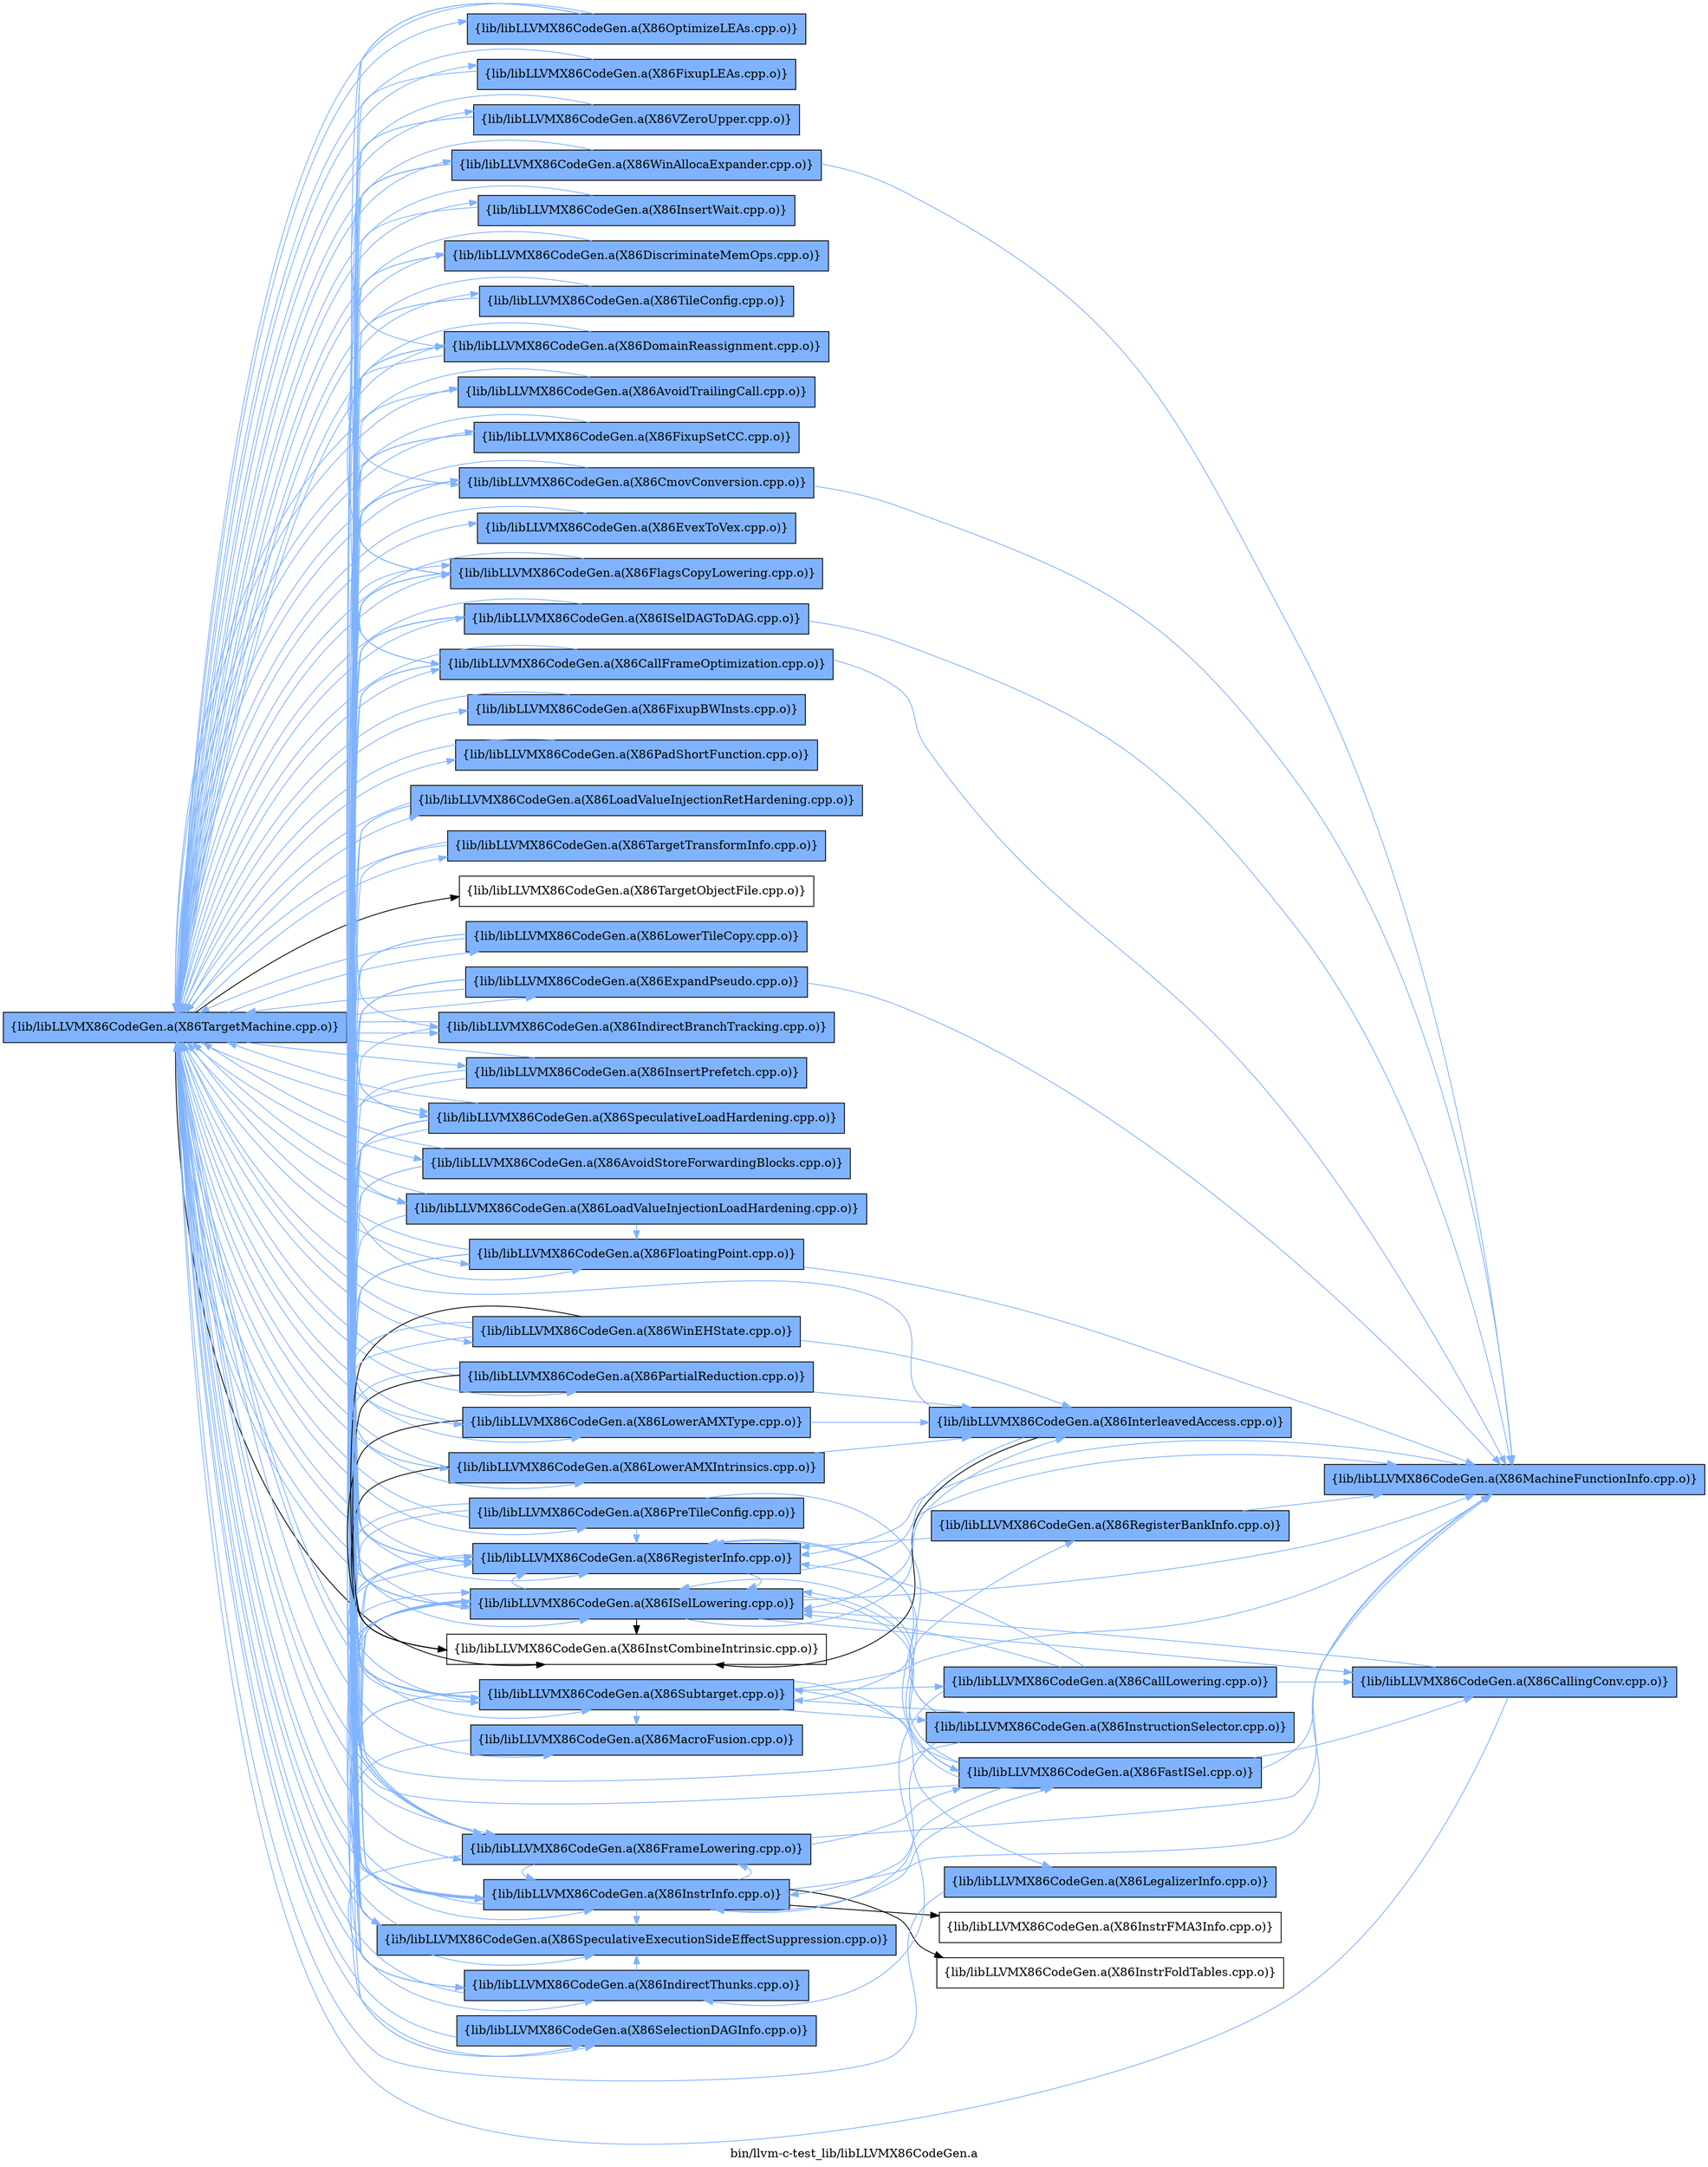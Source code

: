 digraph "bin/llvm-c-test_lib/libLLVMX86CodeGen.a" {
	label="bin/llvm-c-test_lib/libLLVMX86CodeGen.a";
	rankdir=LR;
	{ rank=same; Node0x559ef4e60e88;  }
	{ rank=same; Node0x559ef4e62e68; Node0x559ef4e63098; Node0x559ef4e62918; Node0x559ef4e66f68; Node0x559ef4e668d8; Node0x559ef4e63818; Node0x559ef4e64628; Node0x559ef4e62508; Node0x559ef4e634f8; Node0x559ef4e61bf8; Node0x559ef4e5fe98; Node0x559ef4e60cf8; Node0x559ef4e61388; Node0x559ef4e61ba8; Node0x559ef4e62148; Node0x559ef4e5cba8; Node0x559ef4e623c8; Node0x559ef4e634a8; Node0x559ef4e62d78; Node0x559ef4e639f8; Node0x559ef4e64678; Node0x559ef4e602f8; Node0x559ef4e5fb28; Node0x559ef4e60708; Node0x559ef4e61478; Node0x559ef4e60d98; Node0x559ef4e696c8; Node0x559ef4e68ae8; Node0x559ef4e688b8; Node0x559ef4e65bb8; Node0x559ef4e64f38; Node0x559ef4e64bc8; Node0x559ef4e667e8; Node0x559ef4e66608; Node0x559ef4e6d368; Node0x559ef4e6cb98; Node0x559ef4e6c418; Node0x559ef4e6cd78; Node0x559ef4e6cb48; Node0x559ef4e6be78; Node0x559ef4e6bba8; Node0x559ef4e6ae88; Node0x559ef4e6aca8;  }

	Node0x559ef4e60e88 [shape=record,shape=box,group=1,style=filled,fillcolor="0.600000 0.5 1",label="{lib/libLLVMX86CodeGen.a(X86TargetMachine.cpp.o)}"];
	Node0x559ef4e60e88 -> Node0x559ef4e62e68;
	Node0x559ef4e60e88 -> Node0x559ef4e63098[color="0.600000 0.5 1"];
	Node0x559ef4e60e88 -> Node0x559ef4e62918[color="0.600000 0.5 1"];
	Node0x559ef4e60e88 -> Node0x559ef4e66f68[color="0.600000 0.5 1"];
	Node0x559ef4e60e88 -> Node0x559ef4e668d8[color="0.600000 0.5 1"];
	Node0x559ef4e60e88 -> Node0x559ef4e63818[color="0.600000 0.5 1"];
	Node0x559ef4e60e88 -> Node0x559ef4e64628[color="0.600000 0.5 1"];
	Node0x559ef4e60e88 -> Node0x559ef4e62508[color="0.600000 0.5 1"];
	Node0x559ef4e60e88 -> Node0x559ef4e634f8[color="0.600000 0.5 1"];
	Node0x559ef4e60e88 -> Node0x559ef4e61bf8[color="0.600000 0.5 1"];
	Node0x559ef4e60e88 -> Node0x559ef4e5fe98[color="0.600000 0.5 1"];
	Node0x559ef4e60e88 -> Node0x559ef4e60cf8[color="0.600000 0.5 1"];
	Node0x559ef4e60e88 -> Node0x559ef4e61388[color="0.600000 0.5 1"];
	Node0x559ef4e60e88 -> Node0x559ef4e61ba8[color="0.600000 0.5 1"];
	Node0x559ef4e60e88 -> Node0x559ef4e62148[color="0.600000 0.5 1"];
	Node0x559ef4e60e88 -> Node0x559ef4e5cba8[color="0.600000 0.5 1"];
	Node0x559ef4e60e88 -> Node0x559ef4e623c8[color="0.600000 0.5 1"];
	Node0x559ef4e60e88 -> Node0x559ef4e634a8[color="0.600000 0.5 1"];
	Node0x559ef4e60e88 -> Node0x559ef4e62d78[color="0.600000 0.5 1"];
	Node0x559ef4e60e88 -> Node0x559ef4e639f8[color="0.600000 0.5 1"];
	Node0x559ef4e60e88 -> Node0x559ef4e64678[color="0.600000 0.5 1"];
	Node0x559ef4e60e88 -> Node0x559ef4e602f8[color="0.600000 0.5 1"];
	Node0x559ef4e60e88 -> Node0x559ef4e5fb28[color="0.600000 0.5 1"];
	Node0x559ef4e60e88 -> Node0x559ef4e60708[color="0.600000 0.5 1"];
	Node0x559ef4e60e88 -> Node0x559ef4e61478[color="0.600000 0.5 1"];
	Node0x559ef4e60e88 -> Node0x559ef4e60d98[color="0.600000 0.5 1"];
	Node0x559ef4e60e88 -> Node0x559ef4e696c8[color="0.600000 0.5 1"];
	Node0x559ef4e60e88 -> Node0x559ef4e68ae8[color="0.600000 0.5 1"];
	Node0x559ef4e60e88 -> Node0x559ef4e688b8[color="0.600000 0.5 1"];
	Node0x559ef4e60e88 -> Node0x559ef4e65bb8[color="0.600000 0.5 1"];
	Node0x559ef4e60e88 -> Node0x559ef4e64f38[color="0.600000 0.5 1"];
	Node0x559ef4e60e88 -> Node0x559ef4e64bc8[color="0.600000 0.5 1"];
	Node0x559ef4e60e88 -> Node0x559ef4e667e8[color="0.600000 0.5 1"];
	Node0x559ef4e60e88 -> Node0x559ef4e66608[color="0.600000 0.5 1"];
	Node0x559ef4e60e88 -> Node0x559ef4e6d368[color="0.600000 0.5 1"];
	Node0x559ef4e60e88 -> Node0x559ef4e6cb98[color="0.600000 0.5 1"];
	Node0x559ef4e60e88 -> Node0x559ef4e6c418[color="0.600000 0.5 1"];
	Node0x559ef4e60e88 -> Node0x559ef4e6cd78;
	Node0x559ef4e60e88 -> Node0x559ef4e6cb48[color="0.600000 0.5 1"];
	Node0x559ef4e60e88 -> Node0x559ef4e6be78[color="0.600000 0.5 1"];
	Node0x559ef4e60e88 -> Node0x559ef4e6bba8[color="0.600000 0.5 1"];
	Node0x559ef4e60e88 -> Node0x559ef4e6ae88[color="0.600000 0.5 1"];
	Node0x559ef4e60e88 -> Node0x559ef4e6aca8[color="0.600000 0.5 1"];
	Node0x559ef4e62e68 [shape=record,shape=box,group=0,label="{lib/libLLVMX86CodeGen.a(X86InstCombineIntrinsic.cpp.o)}"];
	Node0x559ef4e63098 [shape=record,shape=box,group=1,style=filled,fillcolor="0.600000 0.5 1",label="{lib/libLLVMX86CodeGen.a(X86SpeculativeExecutionSideEffectSuppression.cpp.o)}"];
	Node0x559ef4e63098 -> Node0x559ef4e60e88[color="0.600000 0.5 1"];
	Node0x559ef4e62918 [shape=record,shape=box,group=1,style=filled,fillcolor="0.600000 0.5 1",label="{lib/libLLVMX86CodeGen.a(X86IndirectThunks.cpp.o)}"];
	Node0x559ef4e62918 -> Node0x559ef4e60e88[color="0.600000 0.5 1"];
	Node0x559ef4e62918 -> Node0x559ef4e63098[color="0.600000 0.5 1"];
	Node0x559ef4e66f68 [shape=record,shape=box,group=1,style=filled,fillcolor="0.600000 0.5 1",label="{lib/libLLVMX86CodeGen.a(X86LoadValueInjectionRetHardening.cpp.o)}"];
	Node0x559ef4e66f68 -> Node0x559ef4e60e88[color="0.600000 0.5 1"];
	Node0x559ef4e66f68 -> Node0x559ef4e63098[color="0.600000 0.5 1"];
	Node0x559ef4e66f68 -> Node0x559ef4e668d8[color="0.600000 0.5 1"];
	Node0x559ef4e668d8 [shape=record,shape=box,group=1,style=filled,fillcolor="0.600000 0.5 1",label="{lib/libLLVMX86CodeGen.a(X86RegisterInfo.cpp.o)}"];
	Node0x559ef4e668d8 -> Node0x559ef4e60e88[color="0.600000 0.5 1"];
	Node0x559ef4e668d8 -> Node0x559ef4e66158[color="0.600000 0.5 1"];
	Node0x559ef4e668d8 -> Node0x559ef4e63818[color="0.600000 0.5 1"];
	Node0x559ef4e668d8 -> Node0x559ef4e62508[color="0.600000 0.5 1"];
	Node0x559ef4e668d8 -> Node0x559ef4e634f8[color="0.600000 0.5 1"];
	Node0x559ef4e63818 [shape=record,shape=box,group=1,style=filled,fillcolor="0.600000 0.5 1",label="{lib/libLLVMX86CodeGen.a(X86ISelLowering.cpp.o)}"];
	Node0x559ef4e63818 -> Node0x559ef4e60e88[color="0.600000 0.5 1"];
	Node0x559ef4e63818 -> Node0x559ef4e62e68;
	Node0x559ef4e63818 -> Node0x559ef4e62918[color="0.600000 0.5 1"];
	Node0x559ef4e63818 -> Node0x559ef4e668d8[color="0.600000 0.5 1"];
	Node0x559ef4e63818 -> Node0x559ef4e66158[color="0.600000 0.5 1"];
	Node0x559ef4e63818 -> Node0x559ef4e63fe8[color="0.600000 0.5 1"];
	Node0x559ef4e63818 -> Node0x559ef4e64628[color="0.600000 0.5 1"];
	Node0x559ef4e63818 -> Node0x559ef4e62508[color="0.600000 0.5 1"];
	Node0x559ef4e63818 -> Node0x559ef4e634f8[color="0.600000 0.5 1"];
	Node0x559ef4e63818 -> Node0x559ef4e6b018[color="0.600000 0.5 1"];
	Node0x559ef4e63818 -> Node0x559ef4e60618[color="0.600000 0.5 1"];
	Node0x559ef4e64628 [shape=record,shape=box,group=1,style=filled,fillcolor="0.600000 0.5 1",label="{lib/libLLVMX86CodeGen.a(X86Subtarget.cpp.o)}"];
	Node0x559ef4e64628 -> Node0x559ef4e60e88[color="0.600000 0.5 1"];
	Node0x559ef4e64628 -> Node0x559ef4e668d8[color="0.600000 0.5 1"];
	Node0x559ef4e64628 -> Node0x559ef4e66158[color="0.600000 0.5 1"];
	Node0x559ef4e64628 -> Node0x559ef4e63818[color="0.600000 0.5 1"];
	Node0x559ef4e64628 -> Node0x559ef4e62508[color="0.600000 0.5 1"];
	Node0x559ef4e64628 -> Node0x559ef4e634f8[color="0.600000 0.5 1"];
	Node0x559ef4e64628 -> Node0x559ef4e61bf8[color="0.600000 0.5 1"];
	Node0x559ef4e64628 -> Node0x559ef4e6b7e8[color="0.600000 0.5 1"];
	Node0x559ef4e64628 -> Node0x559ef4e6a938[color="0.600000 0.5 1"];
	Node0x559ef4e64628 -> Node0x559ef4e6a208[color="0.600000 0.5 1"];
	Node0x559ef4e64628 -> Node0x559ef4e69b28[color="0.600000 0.5 1"];
	Node0x559ef4e64628 -> Node0x559ef4e5fe98[color="0.600000 0.5 1"];
	Node0x559ef4e62508 [shape=record,shape=box,group=1,style=filled,fillcolor="0.600000 0.5 1",label="{lib/libLLVMX86CodeGen.a(X86InstrInfo.cpp.o)}"];
	Node0x559ef4e62508 -> Node0x559ef4e60e88[color="0.600000 0.5 1"];
	Node0x559ef4e62508 -> Node0x559ef4e63098[color="0.600000 0.5 1"];
	Node0x559ef4e62508 -> Node0x559ef4e668d8[color="0.600000 0.5 1"];
	Node0x559ef4e62508 -> Node0x559ef4e66158[color="0.600000 0.5 1"];
	Node0x559ef4e62508 -> Node0x559ef4e63818[color="0.600000 0.5 1"];
	Node0x559ef4e62508 -> Node0x559ef4e63fe8[color="0.600000 0.5 1"];
	Node0x559ef4e62508 -> Node0x559ef4e62d28;
	Node0x559ef4e62508 -> Node0x559ef4e634f8[color="0.600000 0.5 1"];
	Node0x559ef4e62508 -> Node0x559ef4e614c8;
	Node0x559ef4e634f8 [shape=record,shape=box,group=1,style=filled,fillcolor="0.600000 0.5 1",label="{lib/libLLVMX86CodeGen.a(X86FrameLowering.cpp.o)}"];
	Node0x559ef4e634f8 -> Node0x559ef4e62918[color="0.600000 0.5 1"];
	Node0x559ef4e634f8 -> Node0x559ef4e668d8[color="0.600000 0.5 1"];
	Node0x559ef4e634f8 -> Node0x559ef4e66158[color="0.600000 0.5 1"];
	Node0x559ef4e634f8 -> Node0x559ef4e63818[color="0.600000 0.5 1"];
	Node0x559ef4e634f8 -> Node0x559ef4e63fe8[color="0.600000 0.5 1"];
	Node0x559ef4e634f8 -> Node0x559ef4e62508[color="0.600000 0.5 1"];
	Node0x559ef4e61bf8 [shape=record,shape=box,group=1,style=filled,fillcolor="0.600000 0.5 1",label="{lib/libLLVMX86CodeGen.a(X86SelectionDAGInfo.cpp.o)}"];
	Node0x559ef4e61bf8 -> Node0x559ef4e60e88[color="0.600000 0.5 1"];
	Node0x559ef4e61bf8 -> Node0x559ef4e63818[color="0.600000 0.5 1"];
	Node0x559ef4e5fe98 [shape=record,shape=box,group=1,style=filled,fillcolor="0.600000 0.5 1",label="{lib/libLLVMX86CodeGen.a(X86MacroFusion.cpp.o)}"];
	Node0x559ef4e5fe98 -> Node0x559ef4e62508[color="0.600000 0.5 1"];
	Node0x559ef4e60cf8 [shape=record,shape=box,group=1,style=filled,fillcolor="0.600000 0.5 1",label="{lib/libLLVMX86CodeGen.a(X86AvoidTrailingCall.cpp.o)}"];
	Node0x559ef4e60cf8 -> Node0x559ef4e60e88[color="0.600000 0.5 1"];
	Node0x559ef4e60cf8 -> Node0x559ef4e63098[color="0.600000 0.5 1"];
	Node0x559ef4e61388 [shape=record,shape=box,group=1,style=filled,fillcolor="0.600000 0.5 1",label="{lib/libLLVMX86CodeGen.a(X86ExpandPseudo.cpp.o)}"];
	Node0x559ef4e61388 -> Node0x559ef4e60e88[color="0.600000 0.5 1"];
	Node0x559ef4e61388 -> Node0x559ef4e62918[color="0.600000 0.5 1"];
	Node0x559ef4e61388 -> Node0x559ef4e668d8[color="0.600000 0.5 1"];
	Node0x559ef4e61388 -> Node0x559ef4e66158[color="0.600000 0.5 1"];
	Node0x559ef4e61388 -> Node0x559ef4e62508[color="0.600000 0.5 1"];
	Node0x559ef4e61388 -> Node0x559ef4e634f8[color="0.600000 0.5 1"];
	Node0x559ef4e61ba8 [shape=record,shape=box,group=1,style=filled,fillcolor="0.600000 0.5 1",label="{lib/libLLVMX86CodeGen.a(X86LowerTileCopy.cpp.o)}"];
	Node0x559ef4e61ba8 -> Node0x559ef4e60e88[color="0.600000 0.5 1"];
	Node0x559ef4e61ba8 -> Node0x559ef4e63098[color="0.600000 0.5 1"];
	Node0x559ef4e61ba8 -> Node0x559ef4e668d8[color="0.600000 0.5 1"];
	Node0x559ef4e62148 [shape=record,shape=box,group=1,style=filled,fillcolor="0.600000 0.5 1",label="{lib/libLLVMX86CodeGen.a(X86FloatingPoint.cpp.o)}"];
	Node0x559ef4e62148 -> Node0x559ef4e60e88[color="0.600000 0.5 1"];
	Node0x559ef4e62148 -> Node0x559ef4e668d8[color="0.600000 0.5 1"];
	Node0x559ef4e62148 -> Node0x559ef4e66158[color="0.600000 0.5 1"];
	Node0x559ef4e62148 -> Node0x559ef4e64628[color="0.600000 0.5 1"];
	Node0x559ef4e62148 -> Node0x559ef4e634f8[color="0.600000 0.5 1"];
	Node0x559ef4e5cba8 [shape=record,shape=box,group=1,style=filled,fillcolor="0.600000 0.5 1",label="{lib/libLLVMX86CodeGen.a(X86LoadValueInjectionLoadHardening.cpp.o)}"];
	Node0x559ef4e5cba8 -> Node0x559ef4e60e88[color="0.600000 0.5 1"];
	Node0x559ef4e5cba8 -> Node0x559ef4e63098[color="0.600000 0.5 1"];
	Node0x559ef4e5cba8 -> Node0x559ef4e62148[color="0.600000 0.5 1"];
	Node0x559ef4e623c8 [shape=record,shape=box,group=1,style=filled,fillcolor="0.600000 0.5 1",label="{lib/libLLVMX86CodeGen.a(X86TileConfig.cpp.o)}"];
	Node0x559ef4e623c8 -> Node0x559ef4e60e88[color="0.600000 0.5 1"];
	Node0x559ef4e623c8 -> Node0x559ef4e62508[color="0.600000 0.5 1"];
	Node0x559ef4e623c8 -> Node0x559ef4e634f8[color="0.600000 0.5 1"];
	Node0x559ef4e634a8 [shape=record,shape=box,group=1,style=filled,fillcolor="0.600000 0.5 1",label="{lib/libLLVMX86CodeGen.a(X86SpeculativeLoadHardening.cpp.o)}"];
	Node0x559ef4e634a8 -> Node0x559ef4e60e88[color="0.600000 0.5 1"];
	Node0x559ef4e634a8 -> Node0x559ef4e63098[color="0.600000 0.5 1"];
	Node0x559ef4e634a8 -> Node0x559ef4e62918[color="0.600000 0.5 1"];
	Node0x559ef4e634a8 -> Node0x559ef4e668d8[color="0.600000 0.5 1"];
	Node0x559ef4e634a8 -> Node0x559ef4e63818[color="0.600000 0.5 1"];
	Node0x559ef4e634a8 -> Node0x559ef4e64628[color="0.600000 0.5 1"];
	Node0x559ef4e634a8 -> Node0x559ef4e62508[color="0.600000 0.5 1"];
	Node0x559ef4e634a8 -> Node0x559ef4e634f8[color="0.600000 0.5 1"];
	Node0x559ef4e634a8 -> Node0x559ef4e62148[color="0.600000 0.5 1"];
	Node0x559ef4e62d78 [shape=record,shape=box,group=1,style=filled,fillcolor="0.600000 0.5 1",label="{lib/libLLVMX86CodeGen.a(X86FlagsCopyLowering.cpp.o)}"];
	Node0x559ef4e62d78 -> Node0x559ef4e60e88[color="0.600000 0.5 1"];
	Node0x559ef4e62d78 -> Node0x559ef4e63098[color="0.600000 0.5 1"];
	Node0x559ef4e62d78 -> Node0x559ef4e668d8[color="0.600000 0.5 1"];
	Node0x559ef4e62d78 -> Node0x559ef4e63818[color="0.600000 0.5 1"];
	Node0x559ef4e62d78 -> Node0x559ef4e62508[color="0.600000 0.5 1"];
	Node0x559ef4e62d78 -> Node0x559ef4e634a8[color="0.600000 0.5 1"];
	Node0x559ef4e639f8 [shape=record,shape=box,group=1,style=filled,fillcolor="0.600000 0.5 1",label="{lib/libLLVMX86CodeGen.a(X86FixupSetCC.cpp.o)}"];
	Node0x559ef4e639f8 -> Node0x559ef4e60e88[color="0.600000 0.5 1"];
	Node0x559ef4e639f8 -> Node0x559ef4e63098[color="0.600000 0.5 1"];
	Node0x559ef4e639f8 -> Node0x559ef4e668d8[color="0.600000 0.5 1"];
	Node0x559ef4e639f8 -> Node0x559ef4e634a8[color="0.600000 0.5 1"];
	Node0x559ef4e64678 [shape=record,shape=box,group=1,style=filled,fillcolor="0.600000 0.5 1",label="{lib/libLLVMX86CodeGen.a(X86OptimizeLEAs.cpp.o)}"];
	Node0x559ef4e64678 -> Node0x559ef4e60e88[color="0.600000 0.5 1"];
	Node0x559ef4e64678 -> Node0x559ef4e63098[color="0.600000 0.5 1"];
	Node0x559ef4e64678 -> Node0x559ef4e62508[color="0.600000 0.5 1"];
	Node0x559ef4e64678 -> Node0x559ef4e62d78[color="0.600000 0.5 1"];
	Node0x559ef4e602f8 [shape=record,shape=box,group=1,style=filled,fillcolor="0.600000 0.5 1",label="{lib/libLLVMX86CodeGen.a(X86CallFrameOptimization.cpp.o)}"];
	Node0x559ef4e602f8 -> Node0x559ef4e60e88[color="0.600000 0.5 1"];
	Node0x559ef4e602f8 -> Node0x559ef4e63098[color="0.600000 0.5 1"];
	Node0x559ef4e602f8 -> Node0x559ef4e668d8[color="0.600000 0.5 1"];
	Node0x559ef4e602f8 -> Node0x559ef4e66158[color="0.600000 0.5 1"];
	Node0x559ef4e602f8 -> Node0x559ef4e63818[color="0.600000 0.5 1"];
	Node0x559ef4e602f8 -> Node0x559ef4e634f8[color="0.600000 0.5 1"];
	Node0x559ef4e602f8 -> Node0x559ef4e62d78[color="0.600000 0.5 1"];
	Node0x559ef4e5fb28 [shape=record,shape=box,group=1,style=filled,fillcolor="0.600000 0.5 1",label="{lib/libLLVMX86CodeGen.a(X86AvoidStoreForwardingBlocks.cpp.o)}"];
	Node0x559ef4e5fb28 -> Node0x559ef4e60e88[color="0.600000 0.5 1"];
	Node0x559ef4e5fb28 -> Node0x559ef4e63098[color="0.600000 0.5 1"];
	Node0x559ef4e5fb28 -> Node0x559ef4e62508[color="0.600000 0.5 1"];
	Node0x559ef4e60708 [shape=record,shape=box,group=1,style=filled,fillcolor="0.600000 0.5 1",label="{lib/libLLVMX86CodeGen.a(X86PreTileConfig.cpp.o)}"];
	Node0x559ef4e60708 -> Node0x559ef4e60e88[color="0.600000 0.5 1"];
	Node0x559ef4e60708 -> Node0x559ef4e63098[color="0.600000 0.5 1"];
	Node0x559ef4e60708 -> Node0x559ef4e668d8[color="0.600000 0.5 1"];
	Node0x559ef4e60708 -> Node0x559ef4e63818[color="0.600000 0.5 1"];
	Node0x559ef4e60708 -> Node0x559ef4e63fe8[color="0.600000 0.5 1"];
	Node0x559ef4e61478 [shape=record,shape=box,group=1,style=filled,fillcolor="0.600000 0.5 1",label="{lib/libLLVMX86CodeGen.a(X86CmovConversion.cpp.o)}"];
	Node0x559ef4e61478 -> Node0x559ef4e60e88[color="0.600000 0.5 1"];
	Node0x559ef4e61478 -> Node0x559ef4e63098[color="0.600000 0.5 1"];
	Node0x559ef4e61478 -> Node0x559ef4e62918[color="0.600000 0.5 1"];
	Node0x559ef4e61478 -> Node0x559ef4e66158[color="0.600000 0.5 1"];
	Node0x559ef4e61478 -> Node0x559ef4e63818[color="0.600000 0.5 1"];
	Node0x559ef4e61478 -> Node0x559ef4e64628[color="0.600000 0.5 1"];
	Node0x559ef4e61478 -> Node0x559ef4e62508[color="0.600000 0.5 1"];
	Node0x559ef4e61478 -> Node0x559ef4e634a8[color="0.600000 0.5 1"];
	Node0x559ef4e60d98 [shape=record,shape=box,group=1,style=filled,fillcolor="0.600000 0.5 1",label="{lib/libLLVMX86CodeGen.a(X86ISelDAGToDAG.cpp.o)}"];
	Node0x559ef4e60d98 -> Node0x559ef4e60e88[color="0.600000 0.5 1"];
	Node0x559ef4e60d98 -> Node0x559ef4e63098[color="0.600000 0.5 1"];
	Node0x559ef4e60d98 -> Node0x559ef4e668d8[color="0.600000 0.5 1"];
	Node0x559ef4e60d98 -> Node0x559ef4e66158[color="0.600000 0.5 1"];
	Node0x559ef4e60d98 -> Node0x559ef4e63818[color="0.600000 0.5 1"];
	Node0x559ef4e60d98 -> Node0x559ef4e64628[color="0.600000 0.5 1"];
	Node0x559ef4e60d98 -> Node0x559ef4e62508[color="0.600000 0.5 1"];
	Node0x559ef4e60d98 -> Node0x559ef4e696c8[color="0.600000 0.5 1"];
	Node0x559ef4e696c8 [shape=record,shape=box,group=1,style=filled,fillcolor="0.600000 0.5 1",label="{lib/libLLVMX86CodeGen.a(X86IndirectBranchTracking.cpp.o)}"];
	Node0x559ef4e696c8 -> Node0x559ef4e60e88[color="0.600000 0.5 1"];
	Node0x559ef4e696c8 -> Node0x559ef4e63098[color="0.600000 0.5 1"];
	Node0x559ef4e68ae8 [shape=record,shape=box,group=1,style=filled,fillcolor="0.600000 0.5 1",label="{lib/libLLVMX86CodeGen.a(X86EvexToVex.cpp.o)}"];
	Node0x559ef4e68ae8 -> Node0x559ef4e60e88[color="0.600000 0.5 1"];
	Node0x559ef4e688b8 [shape=record,shape=box,group=1,style=filled,fillcolor="0.600000 0.5 1",label="{lib/libLLVMX86CodeGen.a(X86DiscriminateMemOps.cpp.o)}"];
	Node0x559ef4e688b8 -> Node0x559ef4e60e88[color="0.600000 0.5 1"];
	Node0x559ef4e688b8 -> Node0x559ef4e63098[color="0.600000 0.5 1"];
	Node0x559ef4e688b8 -> Node0x559ef4e602f8[color="0.600000 0.5 1"];
	Node0x559ef4e65bb8 [shape=record,shape=box,group=1,style=filled,fillcolor="0.600000 0.5 1",label="{lib/libLLVMX86CodeGen.a(X86InsertPrefetch.cpp.o)}"];
	Node0x559ef4e65bb8 -> Node0x559ef4e60e88[color="0.600000 0.5 1"];
	Node0x559ef4e65bb8 -> Node0x559ef4e63098[color="0.600000 0.5 1"];
	Node0x559ef4e65bb8 -> Node0x559ef4e5cba8[color="0.600000 0.5 1"];
	Node0x559ef4e64f38 [shape=record,shape=box,group=1,style=filled,fillcolor="0.600000 0.5 1",label="{lib/libLLVMX86CodeGen.a(X86FixupBWInsts.cpp.o)}"];
	Node0x559ef4e64f38 -> Node0x559ef4e60e88[color="0.600000 0.5 1"];
	Node0x559ef4e64bc8 [shape=record,shape=box,group=1,style=filled,fillcolor="0.600000 0.5 1",label="{lib/libLLVMX86CodeGen.a(X86PadShortFunction.cpp.o)}"];
	Node0x559ef4e64bc8 -> Node0x559ef4e60e88[color="0.600000 0.5 1"];
	Node0x559ef4e667e8 [shape=record,shape=box,group=1,style=filled,fillcolor="0.600000 0.5 1",label="{lib/libLLVMX86CodeGen.a(X86FixupLEAs.cpp.o)}"];
	Node0x559ef4e667e8 -> Node0x559ef4e60e88[color="0.600000 0.5 1"];
	Node0x559ef4e667e8 -> Node0x559ef4e62508[color="0.600000 0.5 1"];
	Node0x559ef4e66608 [shape=record,shape=box,group=1,style=filled,fillcolor="0.600000 0.5 1",label="{lib/libLLVMX86CodeGen.a(X86LowerAMXIntrinsics.cpp.o)}"];
	Node0x559ef4e66608 -> Node0x559ef4e60e88[color="0.600000 0.5 1"];
	Node0x559ef4e66608 -> Node0x559ef4e62e68;
	Node0x559ef4e66608 -> Node0x559ef4e60618[color="0.600000 0.5 1"];
	Node0x559ef4e6d368 [shape=record,shape=box,group=1,style=filled,fillcolor="0.600000 0.5 1",label="{lib/libLLVMX86CodeGen.a(X86LowerAMXType.cpp.o)}"];
	Node0x559ef4e6d368 -> Node0x559ef4e60e88[color="0.600000 0.5 1"];
	Node0x559ef4e6d368 -> Node0x559ef4e62e68;
	Node0x559ef4e6d368 -> Node0x559ef4e60618[color="0.600000 0.5 1"];
	Node0x559ef4e6cb98 [shape=record,shape=box,group=1,style=filled,fillcolor="0.600000 0.5 1",label="{lib/libLLVMX86CodeGen.a(X86DomainReassignment.cpp.o)}"];
	Node0x559ef4e6cb98 -> Node0x559ef4e60e88[color="0.600000 0.5 1"];
	Node0x559ef4e6cb98 -> Node0x559ef4e63098[color="0.600000 0.5 1"];
	Node0x559ef4e6cb98 -> Node0x559ef4e668d8[color="0.600000 0.5 1"];
	Node0x559ef4e6cb98 -> Node0x559ef4e62d78[color="0.600000 0.5 1"];
	Node0x559ef4e6cb98 -> Node0x559ef4e602f8[color="0.600000 0.5 1"];
	Node0x559ef4e6cb98 -> Node0x559ef4e61478[color="0.600000 0.5 1"];
	Node0x559ef4e6c418 [shape=record,shape=box,group=1,style=filled,fillcolor="0.600000 0.5 1",label="{lib/libLLVMX86CodeGen.a(X86PartialReduction.cpp.o)}"];
	Node0x559ef4e6c418 -> Node0x559ef4e60e88[color="0.600000 0.5 1"];
	Node0x559ef4e6c418 -> Node0x559ef4e62e68;
	Node0x559ef4e6c418 -> Node0x559ef4e60618[color="0.600000 0.5 1"];
	Node0x559ef4e6c418 -> Node0x559ef4e66608[color="0.600000 0.5 1"];
	Node0x559ef4e6cd78 [shape=record,shape=box,group=0,label="{lib/libLLVMX86CodeGen.a(X86TargetObjectFile.cpp.o)}"];
	Node0x559ef4e6cb48 [shape=record,shape=box,group=1,style=filled,fillcolor="0.600000 0.5 1",label="{lib/libLLVMX86CodeGen.a(X86TargetTransformInfo.cpp.o)}"];
	Node0x559ef4e6cb48 -> Node0x559ef4e60e88[color="0.600000 0.5 1"];
	Node0x559ef4e6cb48 -> Node0x559ef4e63818[color="0.600000 0.5 1"];
	Node0x559ef4e6be78 [shape=record,shape=box,group=1,style=filled,fillcolor="0.600000 0.5 1",label="{lib/libLLVMX86CodeGen.a(X86VZeroUpper.cpp.o)}"];
	Node0x559ef4e6be78 -> Node0x559ef4e60e88[color="0.600000 0.5 1"];
	Node0x559ef4e6be78 -> Node0x559ef4e668d8[color="0.600000 0.5 1"];
	Node0x559ef4e6be78 -> Node0x559ef4e634f8[color="0.600000 0.5 1"];
	Node0x559ef4e6bba8 [shape=record,shape=box,group=1,style=filled,fillcolor="0.600000 0.5 1",label="{lib/libLLVMX86CodeGen.a(X86WinAllocaExpander.cpp.o)}"];
	Node0x559ef4e6bba8 -> Node0x559ef4e60e88[color="0.600000 0.5 1"];
	Node0x559ef4e6bba8 -> Node0x559ef4e63098[color="0.600000 0.5 1"];
	Node0x559ef4e6bba8 -> Node0x559ef4e668d8[color="0.600000 0.5 1"];
	Node0x559ef4e6bba8 -> Node0x559ef4e66158[color="0.600000 0.5 1"];
	Node0x559ef4e6bba8 -> Node0x559ef4e63818[color="0.600000 0.5 1"];
	Node0x559ef4e6bba8 -> Node0x559ef4e634f8[color="0.600000 0.5 1"];
	Node0x559ef4e6bba8 -> Node0x559ef4e62d78[color="0.600000 0.5 1"];
	Node0x559ef4e6bba8 -> Node0x559ef4e6cb98[color="0.600000 0.5 1"];
	Node0x559ef4e6ae88 [shape=record,shape=box,group=1,style=filled,fillcolor="0.600000 0.5 1",label="{lib/libLLVMX86CodeGen.a(X86WinEHState.cpp.o)}"];
	Node0x559ef4e6ae88 -> Node0x559ef4e60e88[color="0.600000 0.5 1"];
	Node0x559ef4e6ae88 -> Node0x559ef4e62e68;
	Node0x559ef4e6ae88 -> Node0x559ef4e60618[color="0.600000 0.5 1"];
	Node0x559ef4e6ae88 -> Node0x559ef4e66608[color="0.600000 0.5 1"];
	Node0x559ef4e6ae88 -> Node0x559ef4e6d368[color="0.600000 0.5 1"];
	Node0x559ef4e6aca8 [shape=record,shape=box,group=1,style=filled,fillcolor="0.600000 0.5 1",label="{lib/libLLVMX86CodeGen.a(X86InsertWait.cpp.o)}"];
	Node0x559ef4e6aca8 -> Node0x559ef4e60e88[color="0.600000 0.5 1"];
	Node0x559ef4e6aca8 -> Node0x559ef4e63098[color="0.600000 0.5 1"];
	Node0x559ef4e66158 [shape=record,shape=box,group=1,style=filled,fillcolor="0.600000 0.5 1",label="{lib/libLLVMX86CodeGen.a(X86MachineFunctionInfo.cpp.o)}"];
	Node0x559ef4e66158 -> Node0x559ef4e668d8[color="0.600000 0.5 1"];
	Node0x559ef4e63fe8 [shape=record,shape=box,group=1,style=filled,fillcolor="0.600000 0.5 1",label="{lib/libLLVMX86CodeGen.a(X86FastISel.cpp.o)}"];
	Node0x559ef4e63fe8 -> Node0x559ef4e60e88[color="0.600000 0.5 1"];
	Node0x559ef4e63fe8 -> Node0x559ef4e668d8[color="0.600000 0.5 1"];
	Node0x559ef4e63fe8 -> Node0x559ef4e66158[color="0.600000 0.5 1"];
	Node0x559ef4e63fe8 -> Node0x559ef4e63818[color="0.600000 0.5 1"];
	Node0x559ef4e63fe8 -> Node0x559ef4e64628[color="0.600000 0.5 1"];
	Node0x559ef4e63fe8 -> Node0x559ef4e62508[color="0.600000 0.5 1"];
	Node0x559ef4e63fe8 -> Node0x559ef4e6b018[color="0.600000 0.5 1"];
	Node0x559ef4e6b018 [shape=record,shape=box,group=1,style=filled,fillcolor="0.600000 0.5 1",label="{lib/libLLVMX86CodeGen.a(X86CallingConv.cpp.o)}"];
	Node0x559ef4e6b018 -> Node0x559ef4e60e88[color="0.600000 0.5 1"];
	Node0x559ef4e6b018 -> Node0x559ef4e63818[color="0.600000 0.5 1"];
	Node0x559ef4e60618 [shape=record,shape=box,group=1,style=filled,fillcolor="0.600000 0.5 1",label="{lib/libLLVMX86CodeGen.a(X86InterleavedAccess.cpp.o)}"];
	Node0x559ef4e60618 -> Node0x559ef4e60e88[color="0.600000 0.5 1"];
	Node0x559ef4e60618 -> Node0x559ef4e62e68;
	Node0x559ef4e60618 -> Node0x559ef4e63818[color="0.600000 0.5 1"];
	Node0x559ef4e6b7e8 [shape=record,shape=box,group=1,style=filled,fillcolor="0.600000 0.5 1",label="{lib/libLLVMX86CodeGen.a(X86CallLowering.cpp.o)}"];
	Node0x559ef4e6b7e8 -> Node0x559ef4e62918[color="0.600000 0.5 1"];
	Node0x559ef4e6b7e8 -> Node0x559ef4e668d8[color="0.600000 0.5 1"];
	Node0x559ef4e6b7e8 -> Node0x559ef4e63818[color="0.600000 0.5 1"];
	Node0x559ef4e6b7e8 -> Node0x559ef4e6b018[color="0.600000 0.5 1"];
	Node0x559ef4e6a938 [shape=record,shape=box,group=1,style=filled,fillcolor="0.600000 0.5 1",label="{lib/libLLVMX86CodeGen.a(X86LegalizerInfo.cpp.o)}"];
	Node0x559ef4e6a938 -> Node0x559ef4e60e88[color="0.600000 0.5 1"];
	Node0x559ef4e6a208 [shape=record,shape=box,group=1,style=filled,fillcolor="0.600000 0.5 1",label="{lib/libLLVMX86CodeGen.a(X86RegisterBankInfo.cpp.o)}"];
	Node0x559ef4e6a208 -> Node0x559ef4e668d8[color="0.600000 0.5 1"];
	Node0x559ef4e6a208 -> Node0x559ef4e66158[color="0.600000 0.5 1"];
	Node0x559ef4e69b28 [shape=record,shape=box,group=1,style=filled,fillcolor="0.600000 0.5 1",label="{lib/libLLVMX86CodeGen.a(X86InstructionSelector.cpp.o)}"];
	Node0x559ef4e69b28 -> Node0x559ef4e60e88[color="0.600000 0.5 1"];
	Node0x559ef4e69b28 -> Node0x559ef4e668d8[color="0.600000 0.5 1"];
	Node0x559ef4e69b28 -> Node0x559ef4e63818[color="0.600000 0.5 1"];
	Node0x559ef4e69b28 -> Node0x559ef4e64628[color="0.600000 0.5 1"];
	Node0x559ef4e69b28 -> Node0x559ef4e62508[color="0.600000 0.5 1"];
	Node0x559ef4e62d28 [shape=record,shape=box,group=0,label="{lib/libLLVMX86CodeGen.a(X86InstrFoldTables.cpp.o)}"];
	Node0x559ef4e614c8 [shape=record,shape=box,group=0,label="{lib/libLLVMX86CodeGen.a(X86InstrFMA3Info.cpp.o)}"];
}
